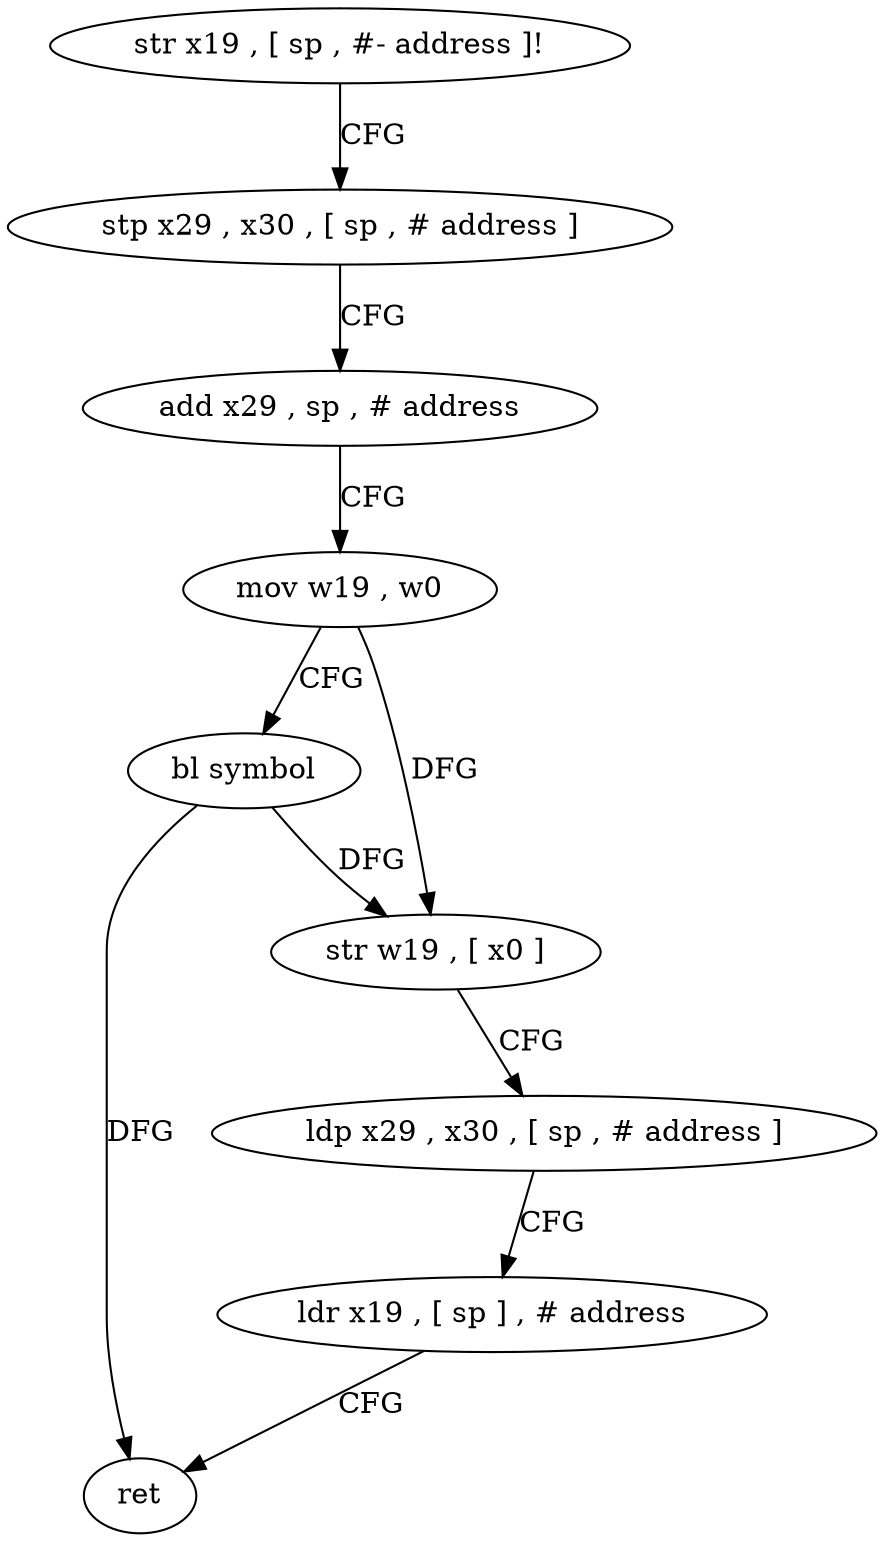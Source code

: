 digraph "func" {
"4251476" [label = "str x19 , [ sp , #- address ]!" ]
"4251480" [label = "stp x29 , x30 , [ sp , # address ]" ]
"4251484" [label = "add x29 , sp , # address" ]
"4251488" [label = "mov w19 , w0" ]
"4251492" [label = "bl symbol" ]
"4251496" [label = "str w19 , [ x0 ]" ]
"4251500" [label = "ldp x29 , x30 , [ sp , # address ]" ]
"4251504" [label = "ldr x19 , [ sp ] , # address" ]
"4251508" [label = "ret" ]
"4251476" -> "4251480" [ label = "CFG" ]
"4251480" -> "4251484" [ label = "CFG" ]
"4251484" -> "4251488" [ label = "CFG" ]
"4251488" -> "4251492" [ label = "CFG" ]
"4251488" -> "4251496" [ label = "DFG" ]
"4251492" -> "4251496" [ label = "DFG" ]
"4251492" -> "4251508" [ label = "DFG" ]
"4251496" -> "4251500" [ label = "CFG" ]
"4251500" -> "4251504" [ label = "CFG" ]
"4251504" -> "4251508" [ label = "CFG" ]
}
